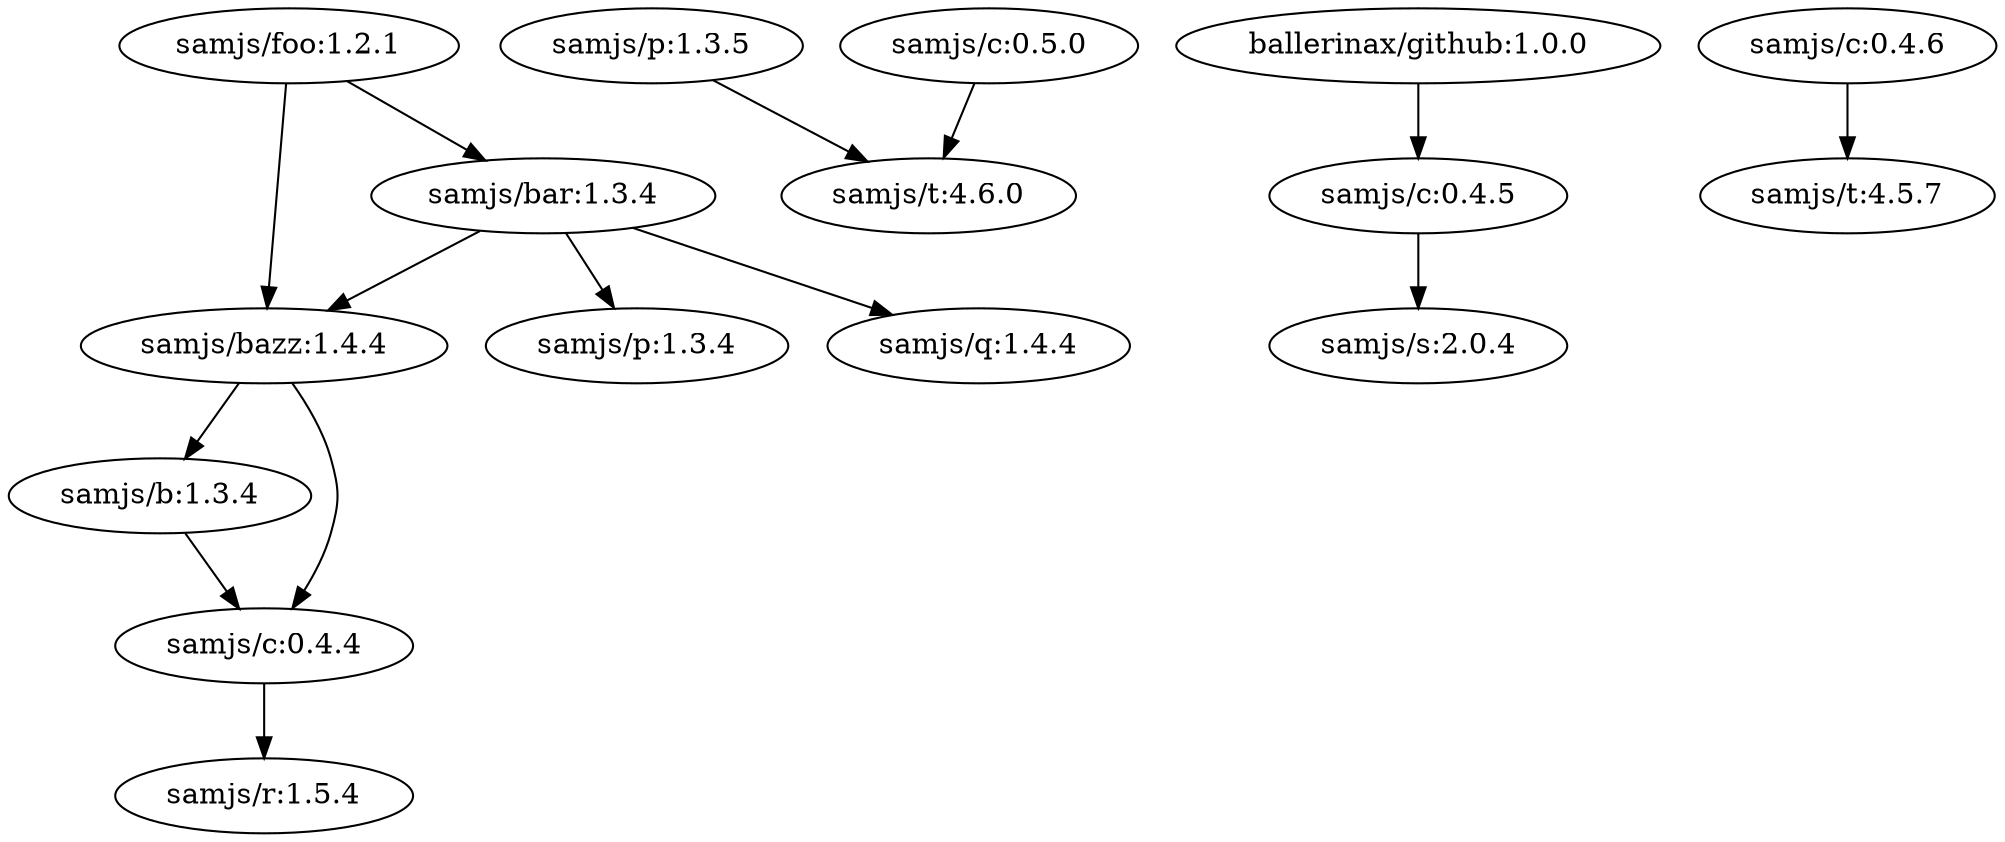 digraph central {
    subgraph "samjs/foo:1.2.1" {
        "samjs/foo:1.2.1" -> "samjs/bar:1.3.4"
        "samjs/foo:1.2.1" -> "samjs/bazz:1.4.4"
    }

    subgraph "ballerina/io:1.0.2" {
    }

    subgraph "samjs/bazz:1.4.4" {
        "samjs/bazz:1.4.4" -> "samjs/b:1.3.4"
        "samjs/bazz:1.4.4" -> "samjs/c:0.4.4"
    }

    subgraph "samjs/bar:1.3.4" {
        "samjs/bar:1.3.4" -> "samjs/bazz:1.4.4"
        "samjs/bar:1.3.4" -> "samjs/p:1.3.4"
        "samjs/bar:1.3.4" -> "samjs/q:1.4.4"
    }

    subgraph "samjs/b:1.3.4" {
        "samjs/b:1.3.4" -> "samjs/c:0.4.4"
    }

    subgraph "samjs/p:1.3.4" {
    }

    subgraph "samjs/p:1.3.5" {
        "samjs/p:1.3.5" -> "samjs/t:4.6.0"
    }

    subgraph "samjs/p:1.4.0" {
    }

    subgraph "samjs/q:1.4.4" {
    }

    subgraph "samjs/r:1.5.4" {
    }

    subgraph "samjs/s:2.0.4" {
    }

    subgraph "samjs/t:4.5.7" {
    }

    subgraph "samjs/t:4.6.0" {
    }

    subgraph "samjs/t:4.6.1" {
    }

    subgraph "samjs/c:0.4.4" {
        "samjs/c:0.4.4" -> "samjs/r:1.5.4"
    }

    subgraph "samjs/c:0.4.5" {
        "samjs/c:0.4.5" -> "samjs/s:2.0.4"
    }

    subgraph "samjs/c:0.4.6" {
    "samjs/c:0.4.6" -> "samjs/t:4.5.7"
    }

    subgraph "samjs/c:0.5.0" {
    "samjs/c:0.5.0" -> "samjs/t:4.6.0"
    }

    subgraph "ballerinax/github:1.0.0" {
        "ballerinax/github:1.0.0" -> "samjs/c:0.4.5"
    }
}

